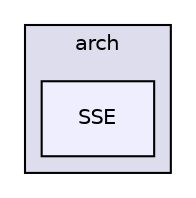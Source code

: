digraph "include/Eigen/src/Core/arch/SSE" {
  compound=true
  node [ fontsize="10", fontname="Helvetica"];
  edge [ labelfontsize="10", labelfontname="Helvetica"];
  subgraph clusterdir_49b8c5b2dd9b185b73fd3aeed78053f5 {
    graph [ bgcolor="#ddddee", pencolor="black", label="arch" fontname="Helvetica", fontsize="10", URL="dir_49b8c5b2dd9b185b73fd3aeed78053f5.html"]
  dir_c4ca296165c737f37202ab33a63d390a [shape=box, label="SSE", style="filled", fillcolor="#eeeeff", pencolor="black", URL="dir_c4ca296165c737f37202ab33a63d390a.html"];
  }
}
